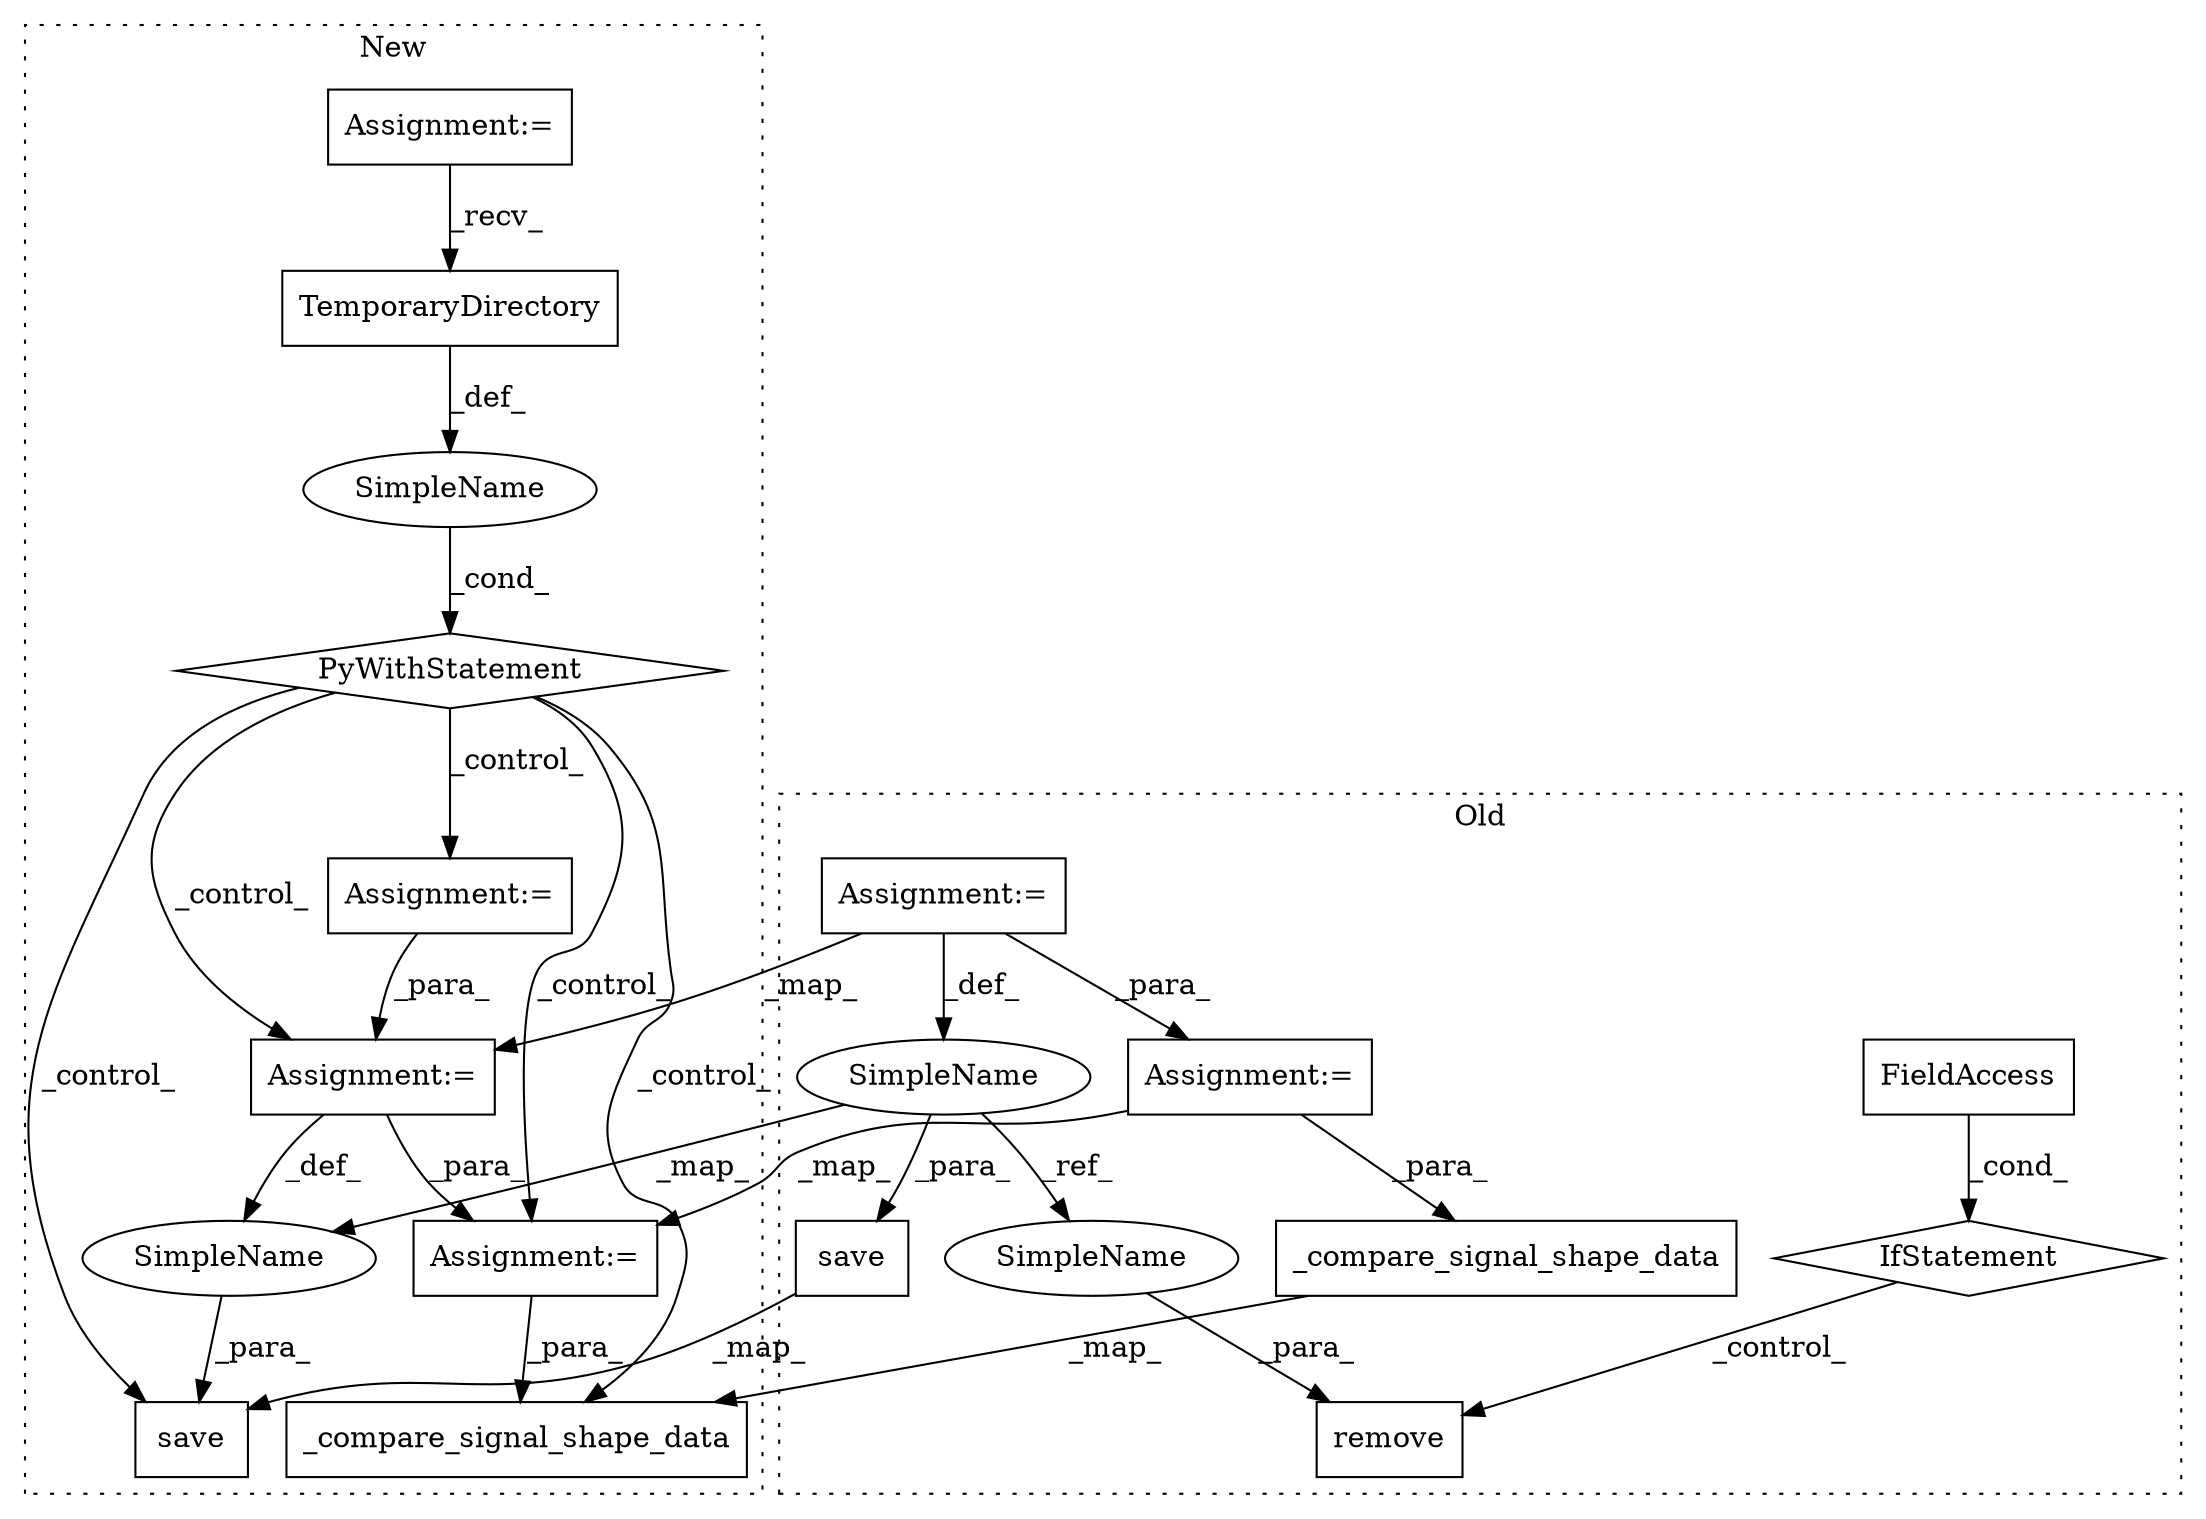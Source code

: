 digraph G {
subgraph cluster0 {
1 [label="remove" a="32" s="13493,13505" l="7,1" shape="box"];
7 [label="IfStatement" a="25" s="13464,13480" l="4,2" shape="diamond"];
8 [label="FieldAccess" a="22" s="13468" l="12" shape="box"];
9 [label="SimpleName" a="42" s="13278" l="5" shape="ellipse"];
11 [label="save" a="32" s="13366,13386" l="5,1" shape="box"];
14 [label="Assignment:=" a="7" s="13283" l="1" shape="box"];
15 [label="Assignment:=" a="7" s="13395" l="1" shape="box"];
17 [label="_compare_signal_shape_data" a="32" s="13426,13457" l="27,1" shape="box"];
19 [label="SimpleName" a="42" s="13500" l="5" shape="ellipse"];
label = "Old";
style="dotted";
}
subgraph cluster1 {
2 [label="TemporaryDirectory" a="32" s="13797" l="20" shape="box"];
3 [label="Assignment:=" a="7" s="13835" l="6" shape="box"];
4 [label="SimpleName" a="42" s="" l="" shape="ellipse"];
5 [label="PyWithStatement" a="104" s="13778,13817" l="10,2" shape="diamond"];
6 [label="Assignment:=" a="7" s="13647" l="8" shape="box"];
10 [label="SimpleName" a="42" s="13849" l="5" shape="ellipse"];
12 [label="save" a="32" s="13925,13945" l="5,1" shape="box"];
13 [label="Assignment:=" a="7" s="13854" l="1" shape="box"];
16 [label="Assignment:=" a="7" s="13956" l="1" shape="box"];
18 [label="_compare_signal_shape_data" a="32" s="13989,14020" l="27,1" shape="box"];
label = "New";
style="dotted";
}
2 -> 4 [label="_def_"];
3 -> 13 [label="_para_"];
4 -> 5 [label="_cond_"];
5 -> 12 [label="_control_"];
5 -> 13 [label="_control_"];
5 -> 3 [label="_control_"];
5 -> 16 [label="_control_"];
5 -> 18 [label="_control_"];
6 -> 2 [label="_recv_"];
7 -> 1 [label="_control_"];
8 -> 7 [label="_cond_"];
9 -> 19 [label="_ref_"];
9 -> 10 [label="_map_"];
9 -> 11 [label="_para_"];
10 -> 12 [label="_para_"];
11 -> 12 [label="_map_"];
13 -> 16 [label="_para_"];
13 -> 10 [label="_def_"];
14 -> 13 [label="_map_"];
14 -> 15 [label="_para_"];
14 -> 9 [label="_def_"];
15 -> 16 [label="_map_"];
15 -> 17 [label="_para_"];
16 -> 18 [label="_para_"];
17 -> 18 [label="_map_"];
19 -> 1 [label="_para_"];
}